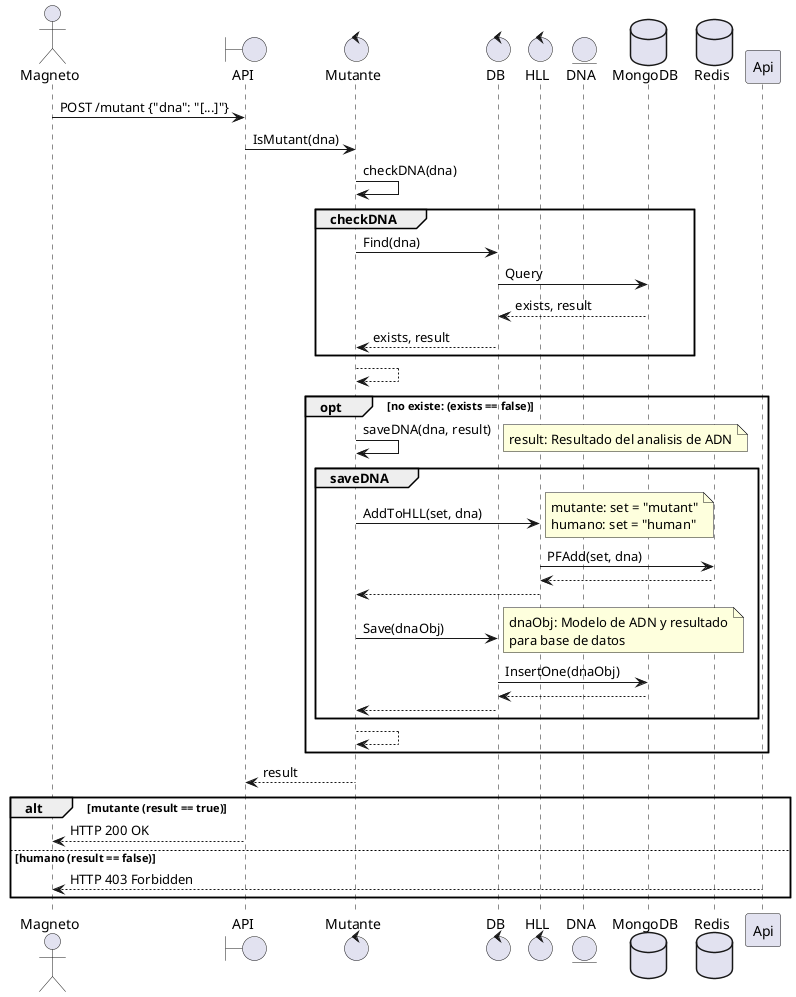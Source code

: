@startuml secuencia
actor Magneto
boundary API
control Mutante
control DB
control HLL
entity DNA
database MongoDB
database Redis

Magneto -> API: POST /mutant {"dna": "[...]"}
API -> Mutante: IsMutant(dna)
Mutante -> Mutante: checkDNA(dna)
group checkDNA
    Mutante -> DB: Find(dna)
    DB -> MongoDB: Query
    MongoDB --> DB: exists, result
    DB --> Mutante: exists, result
end
Mutante --> Mutante
opt no existe: (exists == false)
    Mutante -> Mutante: saveDNA(dna, result)
    note right: result: Resultado del analisis de ADN
    group saveDNA
        Mutante -> HLL: AddToHLL(set, dna)
        note right: mutante: set = "mutant"\nhumano: set = "human"
        HLL -> Redis: PFAdd(set, dna)
        Redis --> HLL
        HLL --> Mutante
        Mutante -> DB: Save(dnaObj)
        note right: dnaObj: Modelo de ADN y resultado\npara base de datos
        DB -> MongoDB: InsertOne(dnaObj)
        MongoDB --> DB
        DB --> Mutante
    end
    Mutante --> Mutante
end
Mutante --> API: result
alt mutante (result == true)
    API --> Magneto: HTTP 200 OK
else humano (result == false)
    Api --> Magneto: HTTP 403 Forbidden
end
@enduml